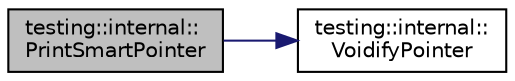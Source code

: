digraph "testing::internal::PrintSmartPointer"
{
 // LATEX_PDF_SIZE
  bgcolor="transparent";
  edge [fontname="Helvetica",fontsize="10",labelfontname="Helvetica",labelfontsize="10"];
  node [fontname="Helvetica",fontsize="10",shape=record];
  rankdir="LR";
  Node1 [label="testing::internal::\lPrintSmartPointer",height=0.2,width=0.4,color="black", fillcolor="grey75", style="filled", fontcolor="black",tooltip=" "];
  Node1 -> Node2 [color="midnightblue",fontsize="10",style="solid",fontname="Helvetica"];
  Node2 [label="testing::internal::\lVoidifyPointer",height=0.2,width=0.4,color="black",URL="$namespacetesting_1_1internal.html#a35e0a60218e5493f06816d1738e71d2e",tooltip=" "];
}
